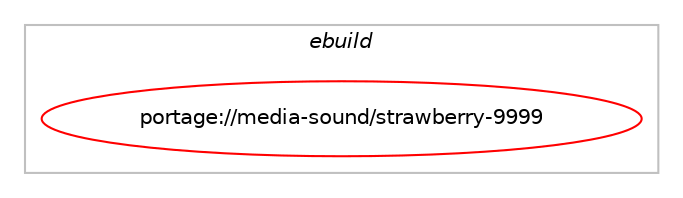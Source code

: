 digraph prolog {

# *************
# Graph options
# *************

newrank=true;
concentrate=true;
compound=true;
graph [rankdir=LR,fontname=Helvetica,fontsize=10,ranksep=1.5];#, ranksep=2.5, nodesep=0.2];
edge  [arrowhead=vee];
node  [fontname=Helvetica,fontsize=10];

# **********
# The ebuild
# **********

subgraph cluster_leftcol {
color=gray;
label=<<i>ebuild</i>>;
id [label="portage://media-sound/strawberry-9999", color=red, width=4, href="../media-sound/strawberry-9999.svg"];
}

# ****************
# The dependencies
# ****************

subgraph cluster_midcol {
color=gray;
label=<<i>dependencies</i>>;
subgraph cluster_compile {
fillcolor="#eeeeee";
style=filled;
label=<<i>compile</i>>;
# *** BEGIN UNKNOWN DEPENDENCY TYPE (TODO) ***
# id -> equal(use_conditional_group(negative,qt6,portage://media-sound/strawberry-9999,[package_dependency(portage://media-sound/strawberry-9999,install,no,dev-qt,qtconcurrent,none,[,,],[slot(5)],[]),package_dependency(portage://media-sound/strawberry-9999,install,no,dev-qt,qtcore,none,[,,],[slot(5)],[]),package_dependency(portage://media-sound/strawberry-9999,install,no,dev-qt,qtdbus,none,[,,],[slot(5)],[]),package_dependency(portage://media-sound/strawberry-9999,install,no,dev-qt,qtgui,none,[,,],[slot(5)],[]),package_dependency(portage://media-sound/strawberry-9999,install,no,dev-qt,qtnetwork,none,[,,],[slot(5)],[use(enable(ssl),none)]),package_dependency(portage://media-sound/strawberry-9999,install,no,dev-qt,qtsql,none,[,,],[slot(5)],[use(enable(sqlite),none)]),package_dependency(portage://media-sound/strawberry-9999,install,no,dev-qt,qtwidgets,none,[,,],[slot(5)],[]),package_dependency(portage://media-sound/strawberry-9999,install,no,dev-qt,qtx11extras,none,[,,],[slot(5)],[]),package_dependency(portage://media-sound/strawberry-9999,install,no,x11-libs,libX11,none,[,,],[],[])]))
# *** END UNKNOWN DEPENDENCY TYPE (TODO) ***

# *** BEGIN UNKNOWN DEPENDENCY TYPE (TODO) ***
# id -> equal(use_conditional_group(negative,qt6,portage://media-sound/strawberry-9999,[package_dependency(portage://media-sound/strawberry-9999,install,no,dev-qt,qttest,none,[,,],[slot(5)],[])]))
# *** END UNKNOWN DEPENDENCY TYPE (TODO) ***

# *** BEGIN UNKNOWN DEPENDENCY TYPE (TODO) ***
# id -> equal(use_conditional_group(positive,cdda,portage://media-sound/strawberry-9999,[package_dependency(portage://media-sound/strawberry-9999,install,no,dev-libs,libcdio,none,[,,],any_same_slot,[])]))
# *** END UNKNOWN DEPENDENCY TYPE (TODO) ***

# *** BEGIN UNKNOWN DEPENDENCY TYPE (TODO) ***
# id -> equal(use_conditional_group(positive,gstreamer,portage://media-sound/strawberry-9999,[package_dependency(portage://media-sound/strawberry-9999,install,no,media-libs,chromaprint,none,[,,],any_same_slot,[]),package_dependency(portage://media-sound/strawberry-9999,install,no,media-libs,gstreamer,none,[,,],[slot(1.0)],[]),package_dependency(portage://media-sound/strawberry-9999,install,no,media-libs,gst-plugins-base,none,[,,],[slot(1.0)],[])]))
# *** END UNKNOWN DEPENDENCY TYPE (TODO) ***

# *** BEGIN UNKNOWN DEPENDENCY TYPE (TODO) ***
# id -> equal(use_conditional_group(positive,ipod,portage://media-sound/strawberry-9999,[package_dependency(portage://media-sound/strawberry-9999,install,no,media-libs,libgpod,none,[,,],[],[])]))
# *** END UNKNOWN DEPENDENCY TYPE (TODO) ***

# *** BEGIN UNKNOWN DEPENDENCY TYPE (TODO) ***
# id -> equal(use_conditional_group(positive,moodbar,portage://media-sound/strawberry-9999,[package_dependency(portage://media-sound/strawberry-9999,install,no,sci-libs,fftw,none,[,,],[slot(3.0)],[])]))
# *** END UNKNOWN DEPENDENCY TYPE (TODO) ***

# *** BEGIN UNKNOWN DEPENDENCY TYPE (TODO) ***
# id -> equal(use_conditional_group(positive,mtp,portage://media-sound/strawberry-9999,[package_dependency(portage://media-sound/strawberry-9999,install,no,media-libs,libmtp,none,[,,],[],[])]))
# *** END UNKNOWN DEPENDENCY TYPE (TODO) ***

# *** BEGIN UNKNOWN DEPENDENCY TYPE (TODO) ***
# id -> equal(use_conditional_group(positive,pulseaudio,portage://media-sound/strawberry-9999,[package_dependency(portage://media-sound/strawberry-9999,install,no,media-libs,libpulse,none,[,,],[],[])]))
# *** END UNKNOWN DEPENDENCY TYPE (TODO) ***

# *** BEGIN UNKNOWN DEPENDENCY TYPE (TODO) ***
# id -> equal(use_conditional_group(positive,qt6,portage://media-sound/strawberry-9999,[package_dependency(portage://media-sound/strawberry-9999,install,no,dev-libs,kdsingleapplication,none,[,,],[],[use(enable(qt6),positive)]),package_dependency(portage://media-sound/strawberry-9999,install,no,dev-qt,qtbase,none,[,,],[slot(6)],[use(enable(concurrent),none),use(enable(dbus),none),use(enable(gui),none),use(enable(network),none),use(enable(ssl),none),use(enable(sql),none),use(enable(sqlite),none),use(enable(widgets),none)])]))
# *** END UNKNOWN DEPENDENCY TYPE (TODO) ***

# *** BEGIN UNKNOWN DEPENDENCY TYPE (TODO) ***
# id -> equal(use_conditional_group(positive,vlc,portage://media-sound/strawberry-9999,[package_dependency(portage://media-sound/strawberry-9999,install,no,media-video,vlc,none,[,,],[],[])]))
# *** END UNKNOWN DEPENDENCY TYPE (TODO) ***

# *** BEGIN UNKNOWN DEPENDENCY TYPE (TODO) ***
# id -> equal(package_dependency(portage://media-sound/strawberry-9999,install,no,dev-cpp,gtest,none,[,,],[],[]))
# *** END UNKNOWN DEPENDENCY TYPE (TODO) ***

# *** BEGIN UNKNOWN DEPENDENCY TYPE (TODO) ***
# id -> equal(package_dependency(portage://media-sound/strawberry-9999,install,no,dev-db,sqlite,none,[,,],any_same_slot,[]))
# *** END UNKNOWN DEPENDENCY TYPE (TODO) ***

# *** BEGIN UNKNOWN DEPENDENCY TYPE (TODO) ***
# id -> equal(package_dependency(portage://media-sound/strawberry-9999,install,no,dev-libs,boost,none,[,,],[],[]))
# *** END UNKNOWN DEPENDENCY TYPE (TODO) ***

# *** BEGIN UNKNOWN DEPENDENCY TYPE (TODO) ***
# id -> equal(package_dependency(portage://media-sound/strawberry-9999,install,no,dev-libs,glib,none,[,,],[slot(2)],[]))
# *** END UNKNOWN DEPENDENCY TYPE (TODO) ***

# *** BEGIN UNKNOWN DEPENDENCY TYPE (TODO) ***
# id -> equal(package_dependency(portage://media-sound/strawberry-9999,install,no,dev-libs,icu,none,[,,],any_same_slot,[]))
# *** END UNKNOWN DEPENDENCY TYPE (TODO) ***

# *** BEGIN UNKNOWN DEPENDENCY TYPE (TODO) ***
# id -> equal(package_dependency(portage://media-sound/strawberry-9999,install,no,dev-libs,protobuf,none,[,,],any_same_slot,[]))
# *** END UNKNOWN DEPENDENCY TYPE (TODO) ***

# *** BEGIN UNKNOWN DEPENDENCY TYPE (TODO) ***
# id -> equal(package_dependency(portage://media-sound/strawberry-9999,install,no,media-libs,alsa-lib,none,[,,],[],[]))
# *** END UNKNOWN DEPENDENCY TYPE (TODO) ***

# *** BEGIN UNKNOWN DEPENDENCY TYPE (TODO) ***
# id -> equal(package_dependency(portage://media-sound/strawberry-9999,install,no,media-libs,taglib,none,[,,],[],[]))
# *** END UNKNOWN DEPENDENCY TYPE (TODO) ***

}
subgraph cluster_compileandrun {
fillcolor="#eeeeee";
style=filled;
label=<<i>compile and run</i>>;
}
subgraph cluster_run {
fillcolor="#eeeeee";
style=filled;
label=<<i>run</i>>;
# *** BEGIN UNKNOWN DEPENDENCY TYPE (TODO) ***
# id -> equal(use_conditional_group(negative,qt6,portage://media-sound/strawberry-9999,[package_dependency(portage://media-sound/strawberry-9999,run,no,dev-qt,qtconcurrent,none,[,,],[slot(5)],[]),package_dependency(portage://media-sound/strawberry-9999,run,no,dev-qt,qtcore,none,[,,],[slot(5)],[]),package_dependency(portage://media-sound/strawberry-9999,run,no,dev-qt,qtdbus,none,[,,],[slot(5)],[]),package_dependency(portage://media-sound/strawberry-9999,run,no,dev-qt,qtgui,none,[,,],[slot(5)],[]),package_dependency(portage://media-sound/strawberry-9999,run,no,dev-qt,qtnetwork,none,[,,],[slot(5)],[use(enable(ssl),none)]),package_dependency(portage://media-sound/strawberry-9999,run,no,dev-qt,qtsql,none,[,,],[slot(5)],[use(enable(sqlite),none)]),package_dependency(portage://media-sound/strawberry-9999,run,no,dev-qt,qtwidgets,none,[,,],[slot(5)],[]),package_dependency(portage://media-sound/strawberry-9999,run,no,dev-qt,qtx11extras,none,[,,],[slot(5)],[]),package_dependency(portage://media-sound/strawberry-9999,run,no,x11-libs,libX11,none,[,,],[],[])]))
# *** END UNKNOWN DEPENDENCY TYPE (TODO) ***

# *** BEGIN UNKNOWN DEPENDENCY TYPE (TODO) ***
# id -> equal(use_conditional_group(positive,cdda,portage://media-sound/strawberry-9999,[package_dependency(portage://media-sound/strawberry-9999,run,no,dev-libs,libcdio,none,[,,],any_same_slot,[])]))
# *** END UNKNOWN DEPENDENCY TYPE (TODO) ***

# *** BEGIN UNKNOWN DEPENDENCY TYPE (TODO) ***
# id -> equal(use_conditional_group(positive,gstreamer,portage://media-sound/strawberry-9999,[package_dependency(portage://media-sound/strawberry-9999,run,no,media-libs,chromaprint,none,[,,],any_same_slot,[]),package_dependency(portage://media-sound/strawberry-9999,run,no,media-libs,gstreamer,none,[,,],[slot(1.0)],[]),package_dependency(portage://media-sound/strawberry-9999,run,no,media-libs,gst-plugins-base,none,[,,],[slot(1.0)],[])]))
# *** END UNKNOWN DEPENDENCY TYPE (TODO) ***

# *** BEGIN UNKNOWN DEPENDENCY TYPE (TODO) ***
# id -> equal(use_conditional_group(positive,gstreamer,portage://media-sound/strawberry-9999,[package_dependency(portage://media-sound/strawberry-9999,run,no,media-plugins,gst-plugins-meta,none,[,,],[slot(1.0)],[]),use_conditional_group(positive,soup,portage://media-sound/strawberry-9999,[package_dependency(portage://media-sound/strawberry-9999,run,no,media-plugins,gst-plugins-soup,none,[,,],[slot(1.0)],[])]),package_dependency(portage://media-sound/strawberry-9999,run,no,media-plugins,gst-plugins-taglib,none,[,,],[slot(1.0)],[])]))
# *** END UNKNOWN DEPENDENCY TYPE (TODO) ***

# *** BEGIN UNKNOWN DEPENDENCY TYPE (TODO) ***
# id -> equal(use_conditional_group(positive,ipod,portage://media-sound/strawberry-9999,[package_dependency(portage://media-sound/strawberry-9999,run,no,media-libs,libgpod,none,[,,],[],[])]))
# *** END UNKNOWN DEPENDENCY TYPE (TODO) ***

# *** BEGIN UNKNOWN DEPENDENCY TYPE (TODO) ***
# id -> equal(use_conditional_group(positive,moodbar,portage://media-sound/strawberry-9999,[package_dependency(portage://media-sound/strawberry-9999,run,no,sci-libs,fftw,none,[,,],[slot(3.0)],[])]))
# *** END UNKNOWN DEPENDENCY TYPE (TODO) ***

# *** BEGIN UNKNOWN DEPENDENCY TYPE (TODO) ***
# id -> equal(use_conditional_group(positive,mtp,portage://media-sound/strawberry-9999,[package_dependency(portage://media-sound/strawberry-9999,run,no,gnome-base,gvfs,none,[,,],[],[use(enable(mtp),none)])]))
# *** END UNKNOWN DEPENDENCY TYPE (TODO) ***

# *** BEGIN UNKNOWN DEPENDENCY TYPE (TODO) ***
# id -> equal(use_conditional_group(positive,mtp,portage://media-sound/strawberry-9999,[package_dependency(portage://media-sound/strawberry-9999,run,no,media-libs,libmtp,none,[,,],[],[])]))
# *** END UNKNOWN DEPENDENCY TYPE (TODO) ***

# *** BEGIN UNKNOWN DEPENDENCY TYPE (TODO) ***
# id -> equal(use_conditional_group(positive,pulseaudio,portage://media-sound/strawberry-9999,[package_dependency(portage://media-sound/strawberry-9999,run,no,media-libs,libpulse,none,[,,],[],[])]))
# *** END UNKNOWN DEPENDENCY TYPE (TODO) ***

# *** BEGIN UNKNOWN DEPENDENCY TYPE (TODO) ***
# id -> equal(use_conditional_group(positive,qt6,portage://media-sound/strawberry-9999,[package_dependency(portage://media-sound/strawberry-9999,run,no,dev-libs,kdsingleapplication,none,[,,],[],[use(enable(qt6),positive)]),package_dependency(portage://media-sound/strawberry-9999,run,no,dev-qt,qtbase,none,[,,],[slot(6)],[use(enable(concurrent),none),use(enable(dbus),none),use(enable(gui),none),use(enable(network),none),use(enable(ssl),none),use(enable(sql),none),use(enable(sqlite),none),use(enable(widgets),none)])]))
# *** END UNKNOWN DEPENDENCY TYPE (TODO) ***

# *** BEGIN UNKNOWN DEPENDENCY TYPE (TODO) ***
# id -> equal(use_conditional_group(positive,udisks,portage://media-sound/strawberry-9999,[package_dependency(portage://media-sound/strawberry-9999,run,no,sys-fs,udisks,none,[,,],[slot(2)],[])]))
# *** END UNKNOWN DEPENDENCY TYPE (TODO) ***

# *** BEGIN UNKNOWN DEPENDENCY TYPE (TODO) ***
# id -> equal(use_conditional_group(positive,vlc,portage://media-sound/strawberry-9999,[package_dependency(portage://media-sound/strawberry-9999,run,no,media-video,vlc,none,[,,],[],[])]))
# *** END UNKNOWN DEPENDENCY TYPE (TODO) ***

# *** BEGIN UNKNOWN DEPENDENCY TYPE (TODO) ***
# id -> equal(package_dependency(portage://media-sound/strawberry-9999,run,no,dev-db,sqlite,none,[,,],any_same_slot,[]))
# *** END UNKNOWN DEPENDENCY TYPE (TODO) ***

# *** BEGIN UNKNOWN DEPENDENCY TYPE (TODO) ***
# id -> equal(package_dependency(portage://media-sound/strawberry-9999,run,no,dev-libs,glib,none,[,,],[slot(2)],[]))
# *** END UNKNOWN DEPENDENCY TYPE (TODO) ***

# *** BEGIN UNKNOWN DEPENDENCY TYPE (TODO) ***
# id -> equal(package_dependency(portage://media-sound/strawberry-9999,run,no,dev-libs,icu,none,[,,],any_same_slot,[]))
# *** END UNKNOWN DEPENDENCY TYPE (TODO) ***

# *** BEGIN UNKNOWN DEPENDENCY TYPE (TODO) ***
# id -> equal(package_dependency(portage://media-sound/strawberry-9999,run,no,dev-libs,protobuf,none,[,,],any_same_slot,[]))
# *** END UNKNOWN DEPENDENCY TYPE (TODO) ***

# *** BEGIN UNKNOWN DEPENDENCY TYPE (TODO) ***
# id -> equal(package_dependency(portage://media-sound/strawberry-9999,run,no,media-libs,alsa-lib,none,[,,],[],[]))
# *** END UNKNOWN DEPENDENCY TYPE (TODO) ***

# *** BEGIN UNKNOWN DEPENDENCY TYPE (TODO) ***
# id -> equal(package_dependency(portage://media-sound/strawberry-9999,run,no,media-libs,taglib,none,[,,],[],[]))
# *** END UNKNOWN DEPENDENCY TYPE (TODO) ***

}
}

# **************
# The candidates
# **************

subgraph cluster_choices {
rank=same;
color=gray;
label=<<i>candidates</i>>;

}

}
